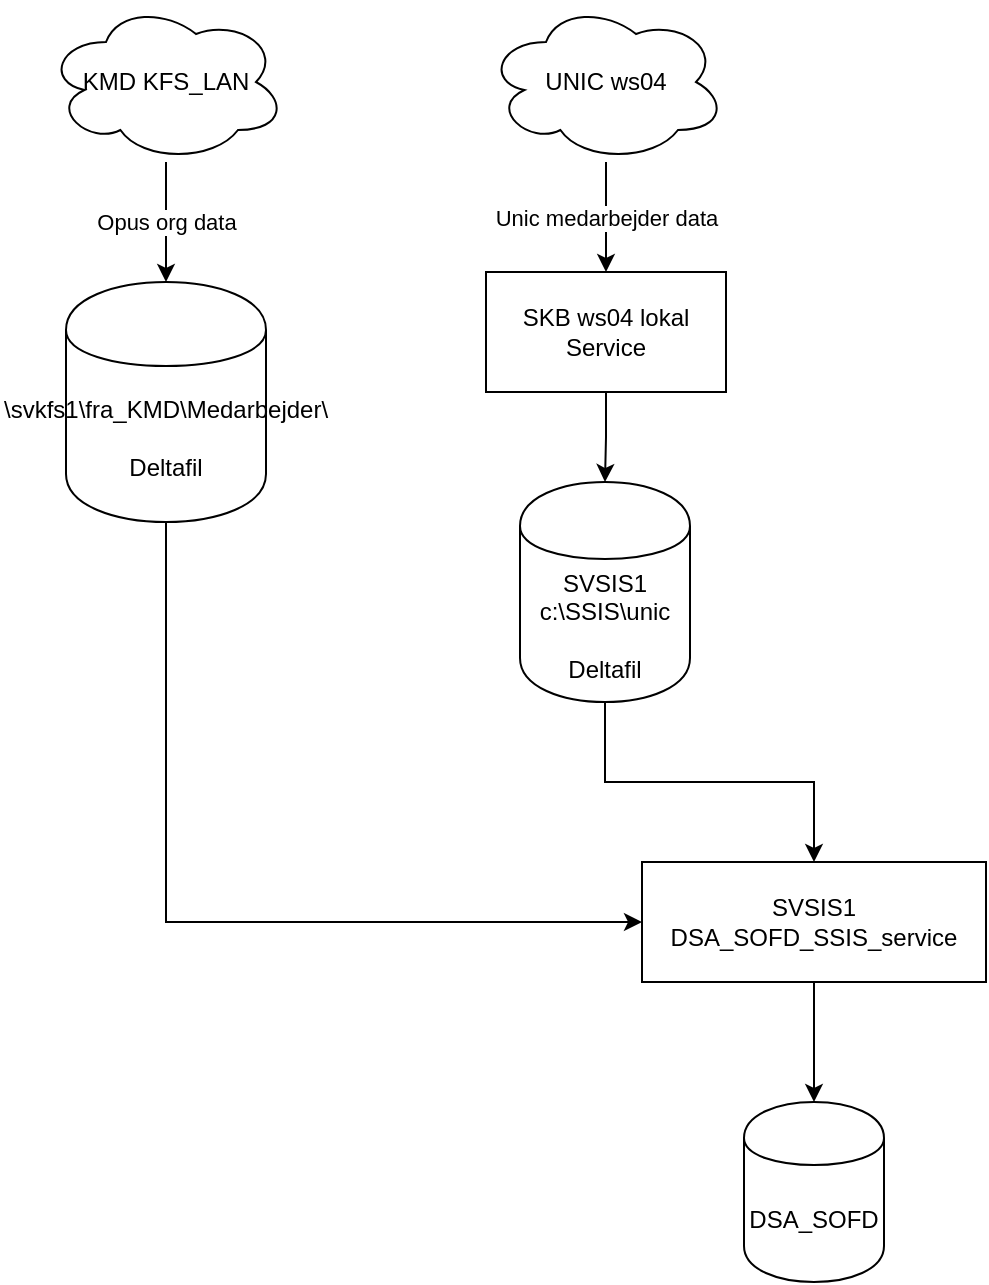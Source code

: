 <mxfile version="10.4.9" type="github"><diagram id="ONTJD0T2K1G0BRRTkqEm" name="Page-1"><mxGraphModel dx="1394" dy="771" grid="1" gridSize="10" guides="1" tooltips="1" connect="1" arrows="1" fold="1" page="1" pageScale="1" pageWidth="827" pageHeight="1169" math="0" shadow="0"><root><mxCell id="0"/><mxCell id="1" parent="0"/><mxCell id="0sk60H4UAHkC2woH8woR-1" value="DSA_SOFD" style="shape=cylinder;whiteSpace=wrap;html=1;boundedLbl=1;backgroundOutline=1;" vertex="1" parent="1"><mxGeometry x="379" y="600" width="70" height="90" as="geometry"/></mxCell><mxCell id="0sk60H4UAHkC2woH8woR-14" style="edgeStyle=orthogonalEdgeStyle;rounded=0;orthogonalLoop=1;jettySize=auto;html=1;entryX=0;entryY=0.5;entryDx=0;entryDy=0;" edge="1" parent="1" source="0sk60H4UAHkC2woH8woR-2" target="0sk60H4UAHkC2woH8woR-13"><mxGeometry relative="1" as="geometry"><Array as="points"><mxPoint x="90" y="510"/></Array></mxGeometry></mxCell><mxCell id="0sk60H4UAHkC2woH8woR-2" value="&lt;div&gt;\\svkfs1\fra_KMD\Medarbejder\&lt;/div&gt;&lt;div&gt;&lt;br&gt;&lt;/div&gt;&lt;div&gt;Deltafil&lt;br&gt;&lt;/div&gt;" style="shape=cylinder;whiteSpace=wrap;html=1;boundedLbl=1;backgroundOutline=1;" vertex="1" parent="1"><mxGeometry x="40" y="190" width="100" height="120" as="geometry"/></mxCell><mxCell id="0sk60H4UAHkC2woH8woR-4" value="Opus org data" style="edgeStyle=orthogonalEdgeStyle;rounded=0;orthogonalLoop=1;jettySize=auto;html=1;" edge="1" parent="1" source="0sk60H4UAHkC2woH8woR-3" target="0sk60H4UAHkC2woH8woR-2"><mxGeometry relative="1" as="geometry"/></mxCell><mxCell id="0sk60H4UAHkC2woH8woR-3" value="KMD KFS_LAN" style="ellipse;shape=cloud;whiteSpace=wrap;html=1;" vertex="1" parent="1"><mxGeometry x="30" y="50" width="120" height="80" as="geometry"/></mxCell><mxCell id="0sk60H4UAHkC2woH8woR-11" value="Unic medarbejder data" style="edgeStyle=orthogonalEdgeStyle;rounded=0;orthogonalLoop=1;jettySize=auto;html=1;" edge="1" parent="1" source="0sk60H4UAHkC2woH8woR-6" target="0sk60H4UAHkC2woH8woR-8"><mxGeometry relative="1" as="geometry"/></mxCell><mxCell id="0sk60H4UAHkC2woH8woR-6" value="UNIC ws04" style="ellipse;shape=cloud;whiteSpace=wrap;html=1;" vertex="1" parent="1"><mxGeometry x="250" y="50" width="120" height="80" as="geometry"/></mxCell><mxCell id="0sk60H4UAHkC2woH8woR-10" style="edgeStyle=orthogonalEdgeStyle;rounded=0;orthogonalLoop=1;jettySize=auto;html=1;" edge="1" parent="1" source="0sk60H4UAHkC2woH8woR-8" target="0sk60H4UAHkC2woH8woR-9"><mxGeometry relative="1" as="geometry"/></mxCell><mxCell id="0sk60H4UAHkC2woH8woR-8" value="SKB ws04 lokal Service" style="rounded=0;whiteSpace=wrap;html=1;" vertex="1" parent="1"><mxGeometry x="250" y="185" width="120" height="60" as="geometry"/></mxCell><mxCell id="0sk60H4UAHkC2woH8woR-15" style="edgeStyle=orthogonalEdgeStyle;rounded=0;orthogonalLoop=1;jettySize=auto;html=1;entryX=0.5;entryY=0;entryDx=0;entryDy=0;" edge="1" parent="1" source="0sk60H4UAHkC2woH8woR-9" target="0sk60H4UAHkC2woH8woR-13"><mxGeometry relative="1" as="geometry"/></mxCell><mxCell id="0sk60H4UAHkC2woH8woR-9" value="&lt;div&gt;SVSIS1 &lt;br&gt;&lt;/div&gt;&lt;div&gt;c:\SSIS\unic&lt;br&gt;&lt;/div&gt;&lt;div&gt;&lt;br&gt;&lt;/div&gt;&lt;div&gt;Deltafil&lt;br&gt;&lt;/div&gt;" style="shape=cylinder;whiteSpace=wrap;html=1;boundedLbl=1;backgroundOutline=1;" vertex="1" parent="1"><mxGeometry x="267" y="290" width="85" height="110" as="geometry"/></mxCell><mxCell id="0sk60H4UAHkC2woH8woR-16" style="edgeStyle=orthogonalEdgeStyle;rounded=0;orthogonalLoop=1;jettySize=auto;html=1;entryX=0.5;entryY=0;entryDx=0;entryDy=0;" edge="1" parent="1" source="0sk60H4UAHkC2woH8woR-13" target="0sk60H4UAHkC2woH8woR-1"><mxGeometry relative="1" as="geometry"/></mxCell><mxCell id="0sk60H4UAHkC2woH8woR-13" value="&lt;div&gt;SVSIS1&lt;/div&gt;&lt;div&gt;DSA_SOFD_SSIS_service&lt;br&gt;&lt;/div&gt;" style="rounded=0;whiteSpace=wrap;html=1;" vertex="1" parent="1"><mxGeometry x="328" y="480" width="172" height="60" as="geometry"/></mxCell></root></mxGraphModel></diagram></mxfile>
